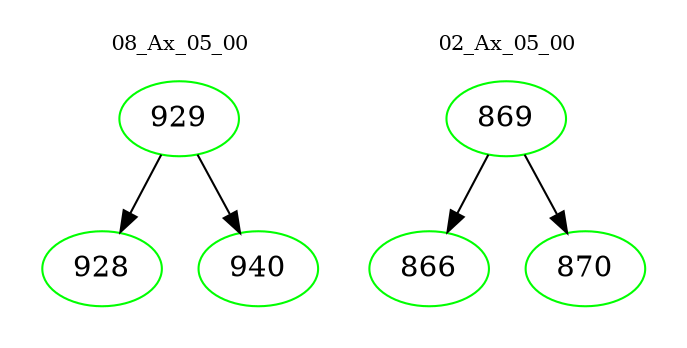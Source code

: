 digraph{
subgraph cluster_0 {
color = white
label = "08_Ax_05_00";
fontsize=10;
T0_929 [label="929", color="green"]
T0_929 -> T0_928 [color="black"]
T0_928 [label="928", color="green"]
T0_929 -> T0_940 [color="black"]
T0_940 [label="940", color="green"]
}
subgraph cluster_1 {
color = white
label = "02_Ax_05_00";
fontsize=10;
T1_869 [label="869", color="green"]
T1_869 -> T1_866 [color="black"]
T1_866 [label="866", color="green"]
T1_869 -> T1_870 [color="black"]
T1_870 [label="870", color="green"]
}
}
